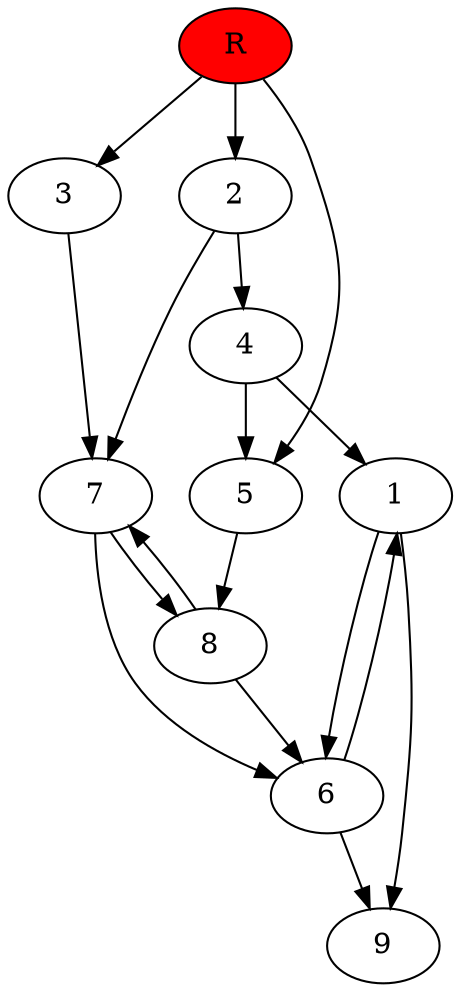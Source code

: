 digraph prb35919 {
	1
	2
	3
	4
	5
	6
	7
	8
	R [fillcolor="#ff0000" style=filled]
	1 -> 6
	1 -> 9
	2 -> 4
	2 -> 7
	3 -> 7
	4 -> 1
	4 -> 5
	5 -> 8
	6 -> 1
	6 -> 9
	7 -> 6
	7 -> 8
	8 -> 6
	8 -> 7
	R -> 2
	R -> 3
	R -> 5
}
